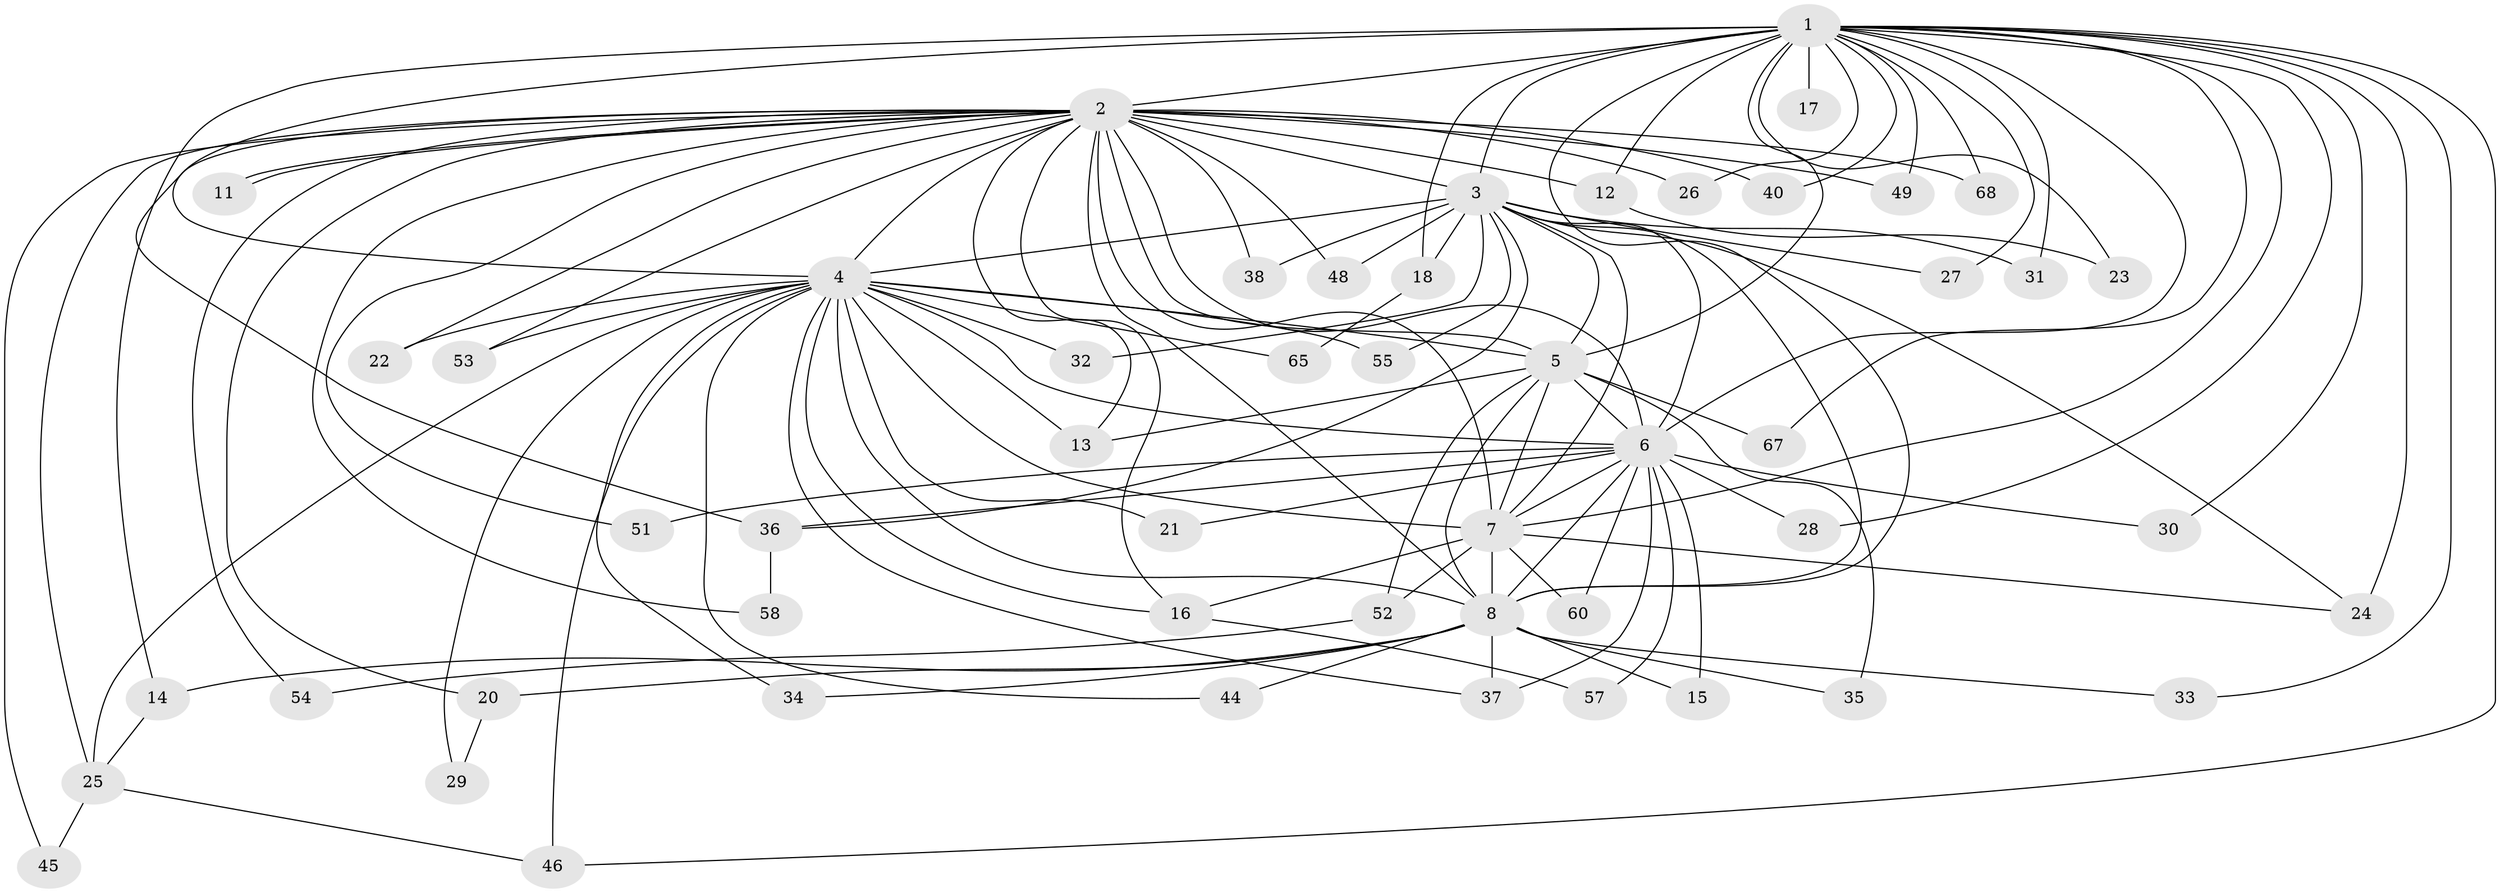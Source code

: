 // Generated by graph-tools (version 1.1) at 2025/23/03/03/25 07:23:38]
// undirected, 52 vertices, 122 edges
graph export_dot {
graph [start="1"]
  node [color=gray90,style=filled];
  1 [super="+9"];
  2 [super="+10"];
  3 [super="+66"];
  4 [super="+63"];
  5 [super="+59"];
  6 [super="+56"];
  7 [super="+19"];
  8 [super="+64"];
  11;
  12;
  13 [super="+43"];
  14;
  15;
  16 [super="+41"];
  17;
  18;
  20;
  21;
  22 [super="+39"];
  23;
  24 [super="+62"];
  25 [super="+61"];
  26;
  27;
  28;
  29;
  30;
  31;
  32;
  33;
  34;
  35;
  36 [super="+42"];
  37 [super="+47"];
  38;
  40;
  44;
  45;
  46 [super="+50"];
  48;
  49;
  51;
  52;
  53;
  54;
  55;
  57;
  58;
  60;
  65;
  67;
  68;
  1 -- 2 [weight=4];
  1 -- 3 [weight=2];
  1 -- 4 [weight=3];
  1 -- 5 [weight=2];
  1 -- 6 [weight=2];
  1 -- 7 [weight=2];
  1 -- 8 [weight=2];
  1 -- 14;
  1 -- 17 [weight=2];
  1 -- 27;
  1 -- 30;
  1 -- 31;
  1 -- 33;
  1 -- 40;
  1 -- 49;
  1 -- 67;
  1 -- 68;
  1 -- 12;
  1 -- 46;
  1 -- 18;
  1 -- 23;
  1 -- 24;
  1 -- 26;
  1 -- 28;
  2 -- 3 [weight=2];
  2 -- 4 [weight=2];
  2 -- 5 [weight=2];
  2 -- 6 [weight=2];
  2 -- 7 [weight=3];
  2 -- 8 [weight=2];
  2 -- 11;
  2 -- 11;
  2 -- 13;
  2 -- 20;
  2 -- 22 [weight=2];
  2 -- 38;
  2 -- 40;
  2 -- 45;
  2 -- 49;
  2 -- 53;
  2 -- 54;
  2 -- 58;
  2 -- 68;
  2 -- 12;
  2 -- 16;
  2 -- 48;
  2 -- 51;
  2 -- 26;
  2 -- 25;
  2 -- 36;
  3 -- 4;
  3 -- 5;
  3 -- 6;
  3 -- 7;
  3 -- 8 [weight=2];
  3 -- 18;
  3 -- 27;
  3 -- 31;
  3 -- 32;
  3 -- 36;
  3 -- 38;
  3 -- 48;
  3 -- 55;
  3 -- 24;
  4 -- 5 [weight=2];
  4 -- 6;
  4 -- 7;
  4 -- 8;
  4 -- 13;
  4 -- 16;
  4 -- 21;
  4 -- 25;
  4 -- 29;
  4 -- 32;
  4 -- 34;
  4 -- 37;
  4 -- 44;
  4 -- 53;
  4 -- 55;
  4 -- 65;
  4 -- 46;
  4 -- 22;
  5 -- 6;
  5 -- 7;
  5 -- 8;
  5 -- 35;
  5 -- 52;
  5 -- 67;
  5 -- 13;
  6 -- 7;
  6 -- 8;
  6 -- 15;
  6 -- 21;
  6 -- 28;
  6 -- 30;
  6 -- 36;
  6 -- 37;
  6 -- 51;
  6 -- 57;
  6 -- 60;
  7 -- 8 [weight=2];
  7 -- 24;
  7 -- 52;
  7 -- 60;
  7 -- 16;
  8 -- 14;
  8 -- 15;
  8 -- 20;
  8 -- 33;
  8 -- 34;
  8 -- 35;
  8 -- 44;
  8 -- 37;
  12 -- 23;
  14 -- 25;
  16 -- 57;
  18 -- 65;
  20 -- 29;
  25 -- 45;
  25 -- 46;
  36 -- 58;
  52 -- 54;
}
